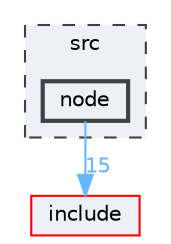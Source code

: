 digraph "src/node"
{
 // LATEX_PDF_SIZE
  bgcolor="transparent";
  edge [fontname=Helvetica,fontsize=10,labelfontname=Helvetica,labelfontsize=10];
  node [fontname=Helvetica,fontsize=10,shape=box,height=0.2,width=0.4];
  compound=true
  subgraph clusterdir_68267d1309a1af8e8297ef4c3efbcdba {
    graph [ bgcolor="#edf0f7", pencolor="grey25", label="src", fontname=Helvetica,fontsize=10 style="filled,dashed", URL="dir_68267d1309a1af8e8297ef4c3efbcdba.html",tooltip=""]
  dir_18ae7af74d885898b85cbb543ae51b63 [label="node", fillcolor="#edf0f7", color="grey25", style="filled,bold", URL="dir_18ae7af74d885898b85cbb543ae51b63.html",tooltip=""];
  }
  dir_d44c64559bbebec7f509842c48db8b23 [label="include", fillcolor="#edf0f7", color="red", style="filled", URL="dir_d44c64559bbebec7f509842c48db8b23.html",tooltip=""];
  dir_18ae7af74d885898b85cbb543ae51b63->dir_d44c64559bbebec7f509842c48db8b23 [headlabel="15", labeldistance=1.5 headhref="dir_000043_000018.html" href="dir_000043_000018.html" color="steelblue1" fontcolor="steelblue1"];
}
